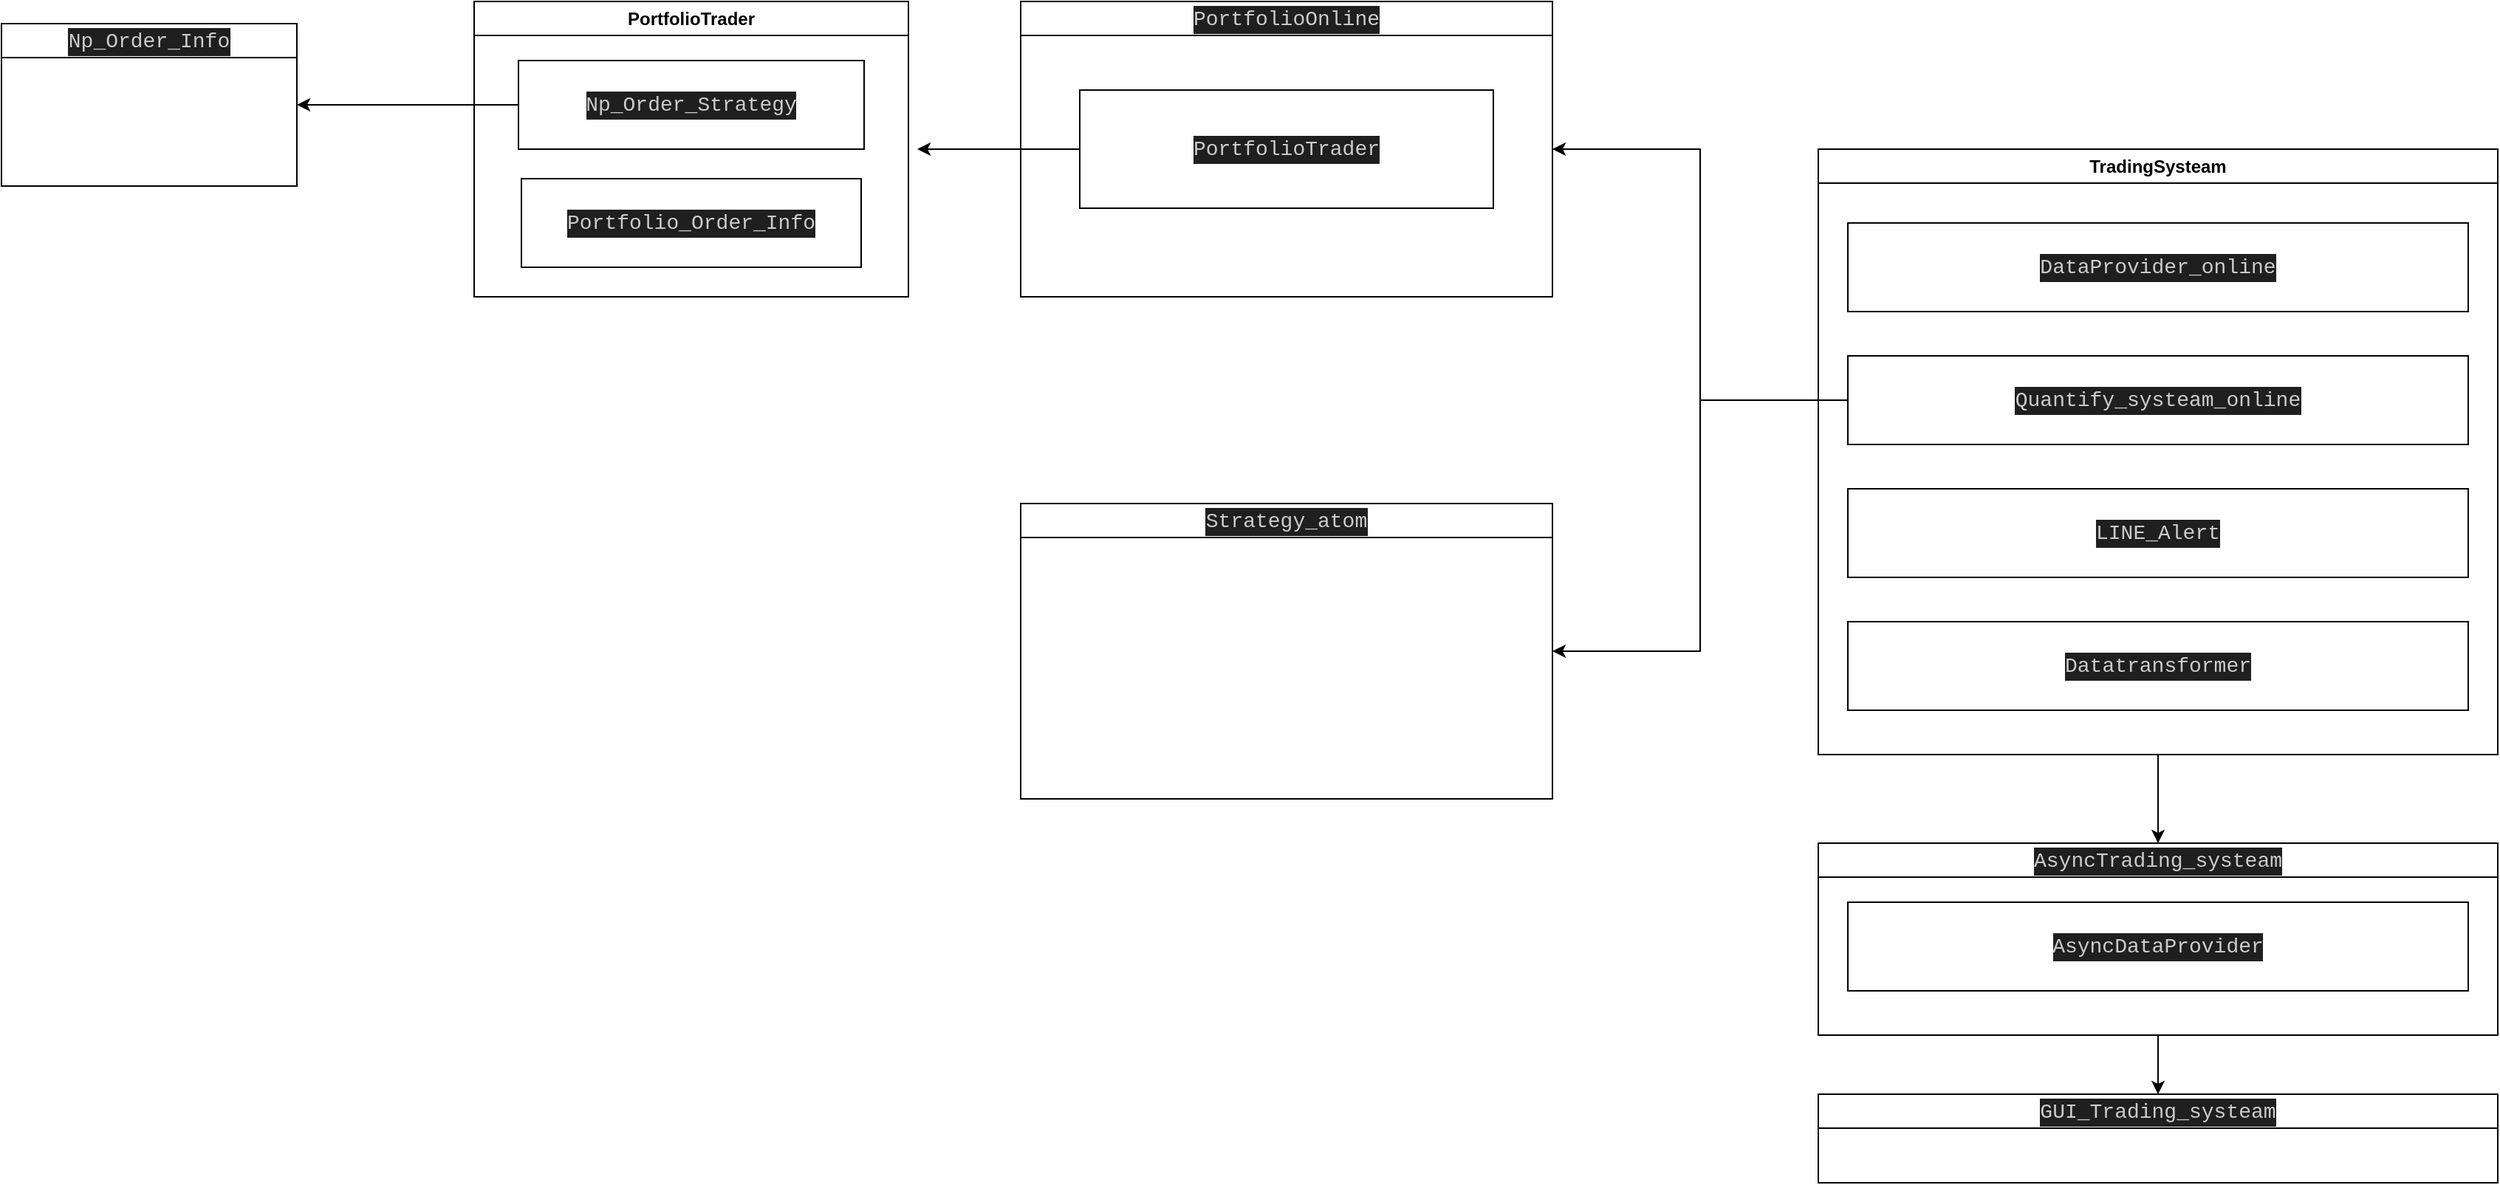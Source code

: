 <mxfile version="21.5.0" type="device">
  <diagram name="第 1 页" id="luMZmVBvZCn-gKmod2Wi">
    <mxGraphModel dx="2261" dy="788" grid="1" gridSize="10" guides="1" tooltips="1" connect="1" arrows="1" fold="1" page="1" pageScale="1" pageWidth="827" pageHeight="1169" math="0" shadow="0">
      <root>
        <mxCell id="0" />
        <mxCell id="1" parent="0" />
        <mxCell id="NCrJ0XN4Q1wcAv16IYwQ-12" style="edgeStyle=orthogonalEdgeStyle;rounded=0;orthogonalLoop=1;jettySize=auto;html=1;entryX=0.5;entryY=0;entryDx=0;entryDy=0;" parent="1" source="NCrJ0XN4Q1wcAv16IYwQ-3" target="NCrJ0XN4Q1wcAv16IYwQ-8" edge="1">
          <mxGeometry relative="1" as="geometry" />
        </mxCell>
        <mxCell id="NCrJ0XN4Q1wcAv16IYwQ-3" value="TradingSysteam" style="swimlane;whiteSpace=wrap;html=1;" parent="1" vertex="1">
          <mxGeometry x="1130" y="180" width="460" height="410" as="geometry" />
        </mxCell>
        <mxCell id="NCrJ0XN4Q1wcAv16IYwQ-4" value="&lt;div style=&quot;color: rgb(204, 204, 204); background-color: rgb(31, 31, 31); font-family: Consolas, &amp;quot;Courier New&amp;quot;, monospace; font-size: 14px; line-height: 19px;&quot;&gt;DataProvider_online&lt;/div&gt;" style="rounded=0;whiteSpace=wrap;html=1;" parent="NCrJ0XN4Q1wcAv16IYwQ-3" vertex="1">
          <mxGeometry x="20" y="50" width="420" height="60" as="geometry" />
        </mxCell>
        <mxCell id="NCrJ0XN4Q1wcAv16IYwQ-5" value="&lt;div style=&quot;color: rgb(204, 204, 204); background-color: rgb(31, 31, 31); font-family: Consolas, &amp;quot;Courier New&amp;quot;, monospace; font-size: 14px; line-height: 19px;&quot;&gt;Quantify_systeam_online&lt;/div&gt;" style="rounded=0;whiteSpace=wrap;html=1;" parent="NCrJ0XN4Q1wcAv16IYwQ-3" vertex="1">
          <mxGeometry x="20" y="140" width="420" height="60" as="geometry" />
        </mxCell>
        <mxCell id="NCrJ0XN4Q1wcAv16IYwQ-6" value="&lt;div style=&quot;color: rgb(204, 204, 204); background-color: rgb(31, 31, 31); font-family: Consolas, &amp;quot;Courier New&amp;quot;, monospace; font-size: 14px; line-height: 19px;&quot;&gt;LINE_Alert&lt;/div&gt;" style="rounded=0;whiteSpace=wrap;html=1;" parent="NCrJ0XN4Q1wcAv16IYwQ-3" vertex="1">
          <mxGeometry x="20" y="230" width="420" height="60" as="geometry" />
        </mxCell>
        <mxCell id="NCrJ0XN4Q1wcAv16IYwQ-7" value="&lt;div style=&quot;color: rgb(204, 204, 204); background-color: rgb(31, 31, 31); font-family: Consolas, &amp;quot;Courier New&amp;quot;, monospace; font-size: 14px; line-height: 19px;&quot;&gt;Datatransformer&lt;/div&gt;" style="rounded=0;whiteSpace=wrap;html=1;" parent="NCrJ0XN4Q1wcAv16IYwQ-3" vertex="1">
          <mxGeometry x="20" y="320" width="420" height="60" as="geometry" />
        </mxCell>
        <mxCell id="NCrJ0XN4Q1wcAv16IYwQ-13" style="edgeStyle=orthogonalEdgeStyle;rounded=0;orthogonalLoop=1;jettySize=auto;html=1;entryX=0.5;entryY=0;entryDx=0;entryDy=0;" parent="1" source="NCrJ0XN4Q1wcAv16IYwQ-8" target="NCrJ0XN4Q1wcAv16IYwQ-10" edge="1">
          <mxGeometry relative="1" as="geometry" />
        </mxCell>
        <mxCell id="NCrJ0XN4Q1wcAv16IYwQ-8" value="&lt;div style=&quot;color: rgb(204, 204, 204); background-color: rgb(31, 31, 31); font-family: Consolas, &amp;quot;Courier New&amp;quot;, monospace; font-weight: normal; font-size: 14px; line-height: 19px;&quot;&gt;AsyncTrading_systeam&lt;/div&gt;" style="swimlane;whiteSpace=wrap;html=1;" parent="1" vertex="1">
          <mxGeometry x="1130" y="650" width="460" height="130" as="geometry" />
        </mxCell>
        <mxCell id="NCrJ0XN4Q1wcAv16IYwQ-9" value="&lt;div style=&quot;color: rgb(204, 204, 204); background-color: rgb(31, 31, 31); font-family: Consolas, &amp;quot;Courier New&amp;quot;, monospace; font-size: 14px; line-height: 19px;&quot;&gt;AsyncDataProvider&lt;/div&gt;" style="rounded=0;whiteSpace=wrap;html=1;" parent="NCrJ0XN4Q1wcAv16IYwQ-8" vertex="1">
          <mxGeometry x="20" y="40" width="420" height="60" as="geometry" />
        </mxCell>
        <mxCell id="NCrJ0XN4Q1wcAv16IYwQ-10" value="&lt;div style=&quot;color: rgb(204, 204, 204); background-color: rgb(31, 31, 31); font-family: Consolas, &amp;quot;Courier New&amp;quot;, monospace; font-weight: normal; font-size: 14px; line-height: 19px;&quot;&gt;GUI_Trading_systeam&lt;/div&gt;" style="swimlane;whiteSpace=wrap;html=1;" parent="1" vertex="1">
          <mxGeometry x="1130" y="820" width="460" height="60" as="geometry" />
        </mxCell>
        <mxCell id="NCrJ0XN4Q1wcAv16IYwQ-14" value="&lt;div style=&quot;color: rgb(204, 204, 204); background-color: rgb(31, 31, 31); font-family: Consolas, &amp;quot;Courier New&amp;quot;, monospace; font-weight: normal; font-size: 14px; line-height: 19px;&quot;&gt;PortfolioOnline&lt;/div&gt;" style="swimlane;whiteSpace=wrap;html=1;" parent="1" vertex="1">
          <mxGeometry x="590" y="80" width="360" height="200" as="geometry" />
        </mxCell>
        <mxCell id="NCrJ0XN4Q1wcAv16IYwQ-22" value="&lt;div style=&quot;color: rgb(204, 204, 204); background-color: rgb(31, 31, 31); font-family: Consolas, &amp;quot;Courier New&amp;quot;, monospace; font-size: 14px; line-height: 19px;&quot;&gt;PortfolioTrader&lt;/div&gt;" style="rounded=0;whiteSpace=wrap;html=1;" parent="NCrJ0XN4Q1wcAv16IYwQ-14" vertex="1">
          <mxGeometry x="40" y="60" width="280" height="80" as="geometry" />
        </mxCell>
        <mxCell id="NCrJ0XN4Q1wcAv16IYwQ-17" style="edgeStyle=orthogonalEdgeStyle;rounded=0;orthogonalLoop=1;jettySize=auto;html=1;entryX=1;entryY=0.5;entryDx=0;entryDy=0;" parent="1" source="NCrJ0XN4Q1wcAv16IYwQ-5" target="NCrJ0XN4Q1wcAv16IYwQ-14" edge="1">
          <mxGeometry relative="1" as="geometry" />
        </mxCell>
        <mxCell id="NCrJ0XN4Q1wcAv16IYwQ-20" value="&lt;div style=&quot;color: rgb(204, 204, 204); background-color: rgb(31, 31, 31); font-family: Consolas, &amp;quot;Courier New&amp;quot;, monospace; font-weight: normal; font-size: 14px; line-height: 19px;&quot;&gt;Strategy_atom&lt;/div&gt;" style="swimlane;whiteSpace=wrap;html=1;" parent="1" vertex="1">
          <mxGeometry x="590" y="420" width="360" height="200" as="geometry" />
        </mxCell>
        <mxCell id="NCrJ0XN4Q1wcAv16IYwQ-21" style="edgeStyle=orthogonalEdgeStyle;rounded=0;orthogonalLoop=1;jettySize=auto;html=1;entryX=1;entryY=0.5;entryDx=0;entryDy=0;" parent="1" source="NCrJ0XN4Q1wcAv16IYwQ-5" target="NCrJ0XN4Q1wcAv16IYwQ-20" edge="1">
          <mxGeometry relative="1" as="geometry" />
        </mxCell>
        <mxCell id="NCrJ0XN4Q1wcAv16IYwQ-24" style="edgeStyle=orthogonalEdgeStyle;rounded=0;orthogonalLoop=1;jettySize=auto;html=1;" parent="1" source="NCrJ0XN4Q1wcAv16IYwQ-22" edge="1">
          <mxGeometry relative="1" as="geometry">
            <mxPoint x="520" y="180" as="targetPoint" />
          </mxGeometry>
        </mxCell>
        <mxCell id="NCrJ0XN4Q1wcAv16IYwQ-25" value="PortfolioTrader" style="swimlane;whiteSpace=wrap;html=1;" parent="1" vertex="1">
          <mxGeometry x="220" y="80" width="294" height="200" as="geometry" />
        </mxCell>
        <mxCell id="NCrJ0XN4Q1wcAv16IYwQ-26" value="&lt;div style=&quot;color: rgb(204, 204, 204); background-color: rgb(31, 31, 31); font-family: Consolas, &amp;quot;Courier New&amp;quot;, monospace; font-size: 14px; line-height: 19px;&quot;&gt;Np_Order_Strategy&lt;/div&gt;" style="rounded=0;whiteSpace=wrap;html=1;" parent="NCrJ0XN4Q1wcAv16IYwQ-25" vertex="1">
          <mxGeometry x="30" y="40" width="234" height="60" as="geometry" />
        </mxCell>
        <mxCell id="NCrJ0XN4Q1wcAv16IYwQ-27" value="&lt;div style=&quot;color: rgb(204, 204, 204); background-color: rgb(31, 31, 31); font-family: Consolas, &amp;quot;Courier New&amp;quot;, monospace; font-size: 14px; line-height: 19px;&quot;&gt;Portfolio_Order_Info&lt;/div&gt;" style="rounded=0;whiteSpace=wrap;html=1;" parent="NCrJ0XN4Q1wcAv16IYwQ-25" vertex="1">
          <mxGeometry x="32" y="120" width="230" height="60" as="geometry" />
        </mxCell>
        <mxCell id="NCrJ0XN4Q1wcAv16IYwQ-28" value="&lt;div style=&quot;color: rgb(204, 204, 204); background-color: rgb(31, 31, 31); font-family: Consolas, &amp;quot;Courier New&amp;quot;, monospace; font-weight: normal; font-size: 14px; line-height: 19px;&quot;&gt;Np_Order_Info&lt;/div&gt;" style="swimlane;whiteSpace=wrap;html=1;" parent="1" vertex="1">
          <mxGeometry x="-100" y="95" width="200" height="110" as="geometry" />
        </mxCell>
        <mxCell id="NCrJ0XN4Q1wcAv16IYwQ-29" style="edgeStyle=orthogonalEdgeStyle;rounded=0;orthogonalLoop=1;jettySize=auto;html=1;exitX=0;exitY=0.5;exitDx=0;exitDy=0;entryX=1;entryY=0.5;entryDx=0;entryDy=0;" parent="1" source="NCrJ0XN4Q1wcAv16IYwQ-26" target="NCrJ0XN4Q1wcAv16IYwQ-28" edge="1">
          <mxGeometry relative="1" as="geometry" />
        </mxCell>
      </root>
    </mxGraphModel>
  </diagram>
</mxfile>
